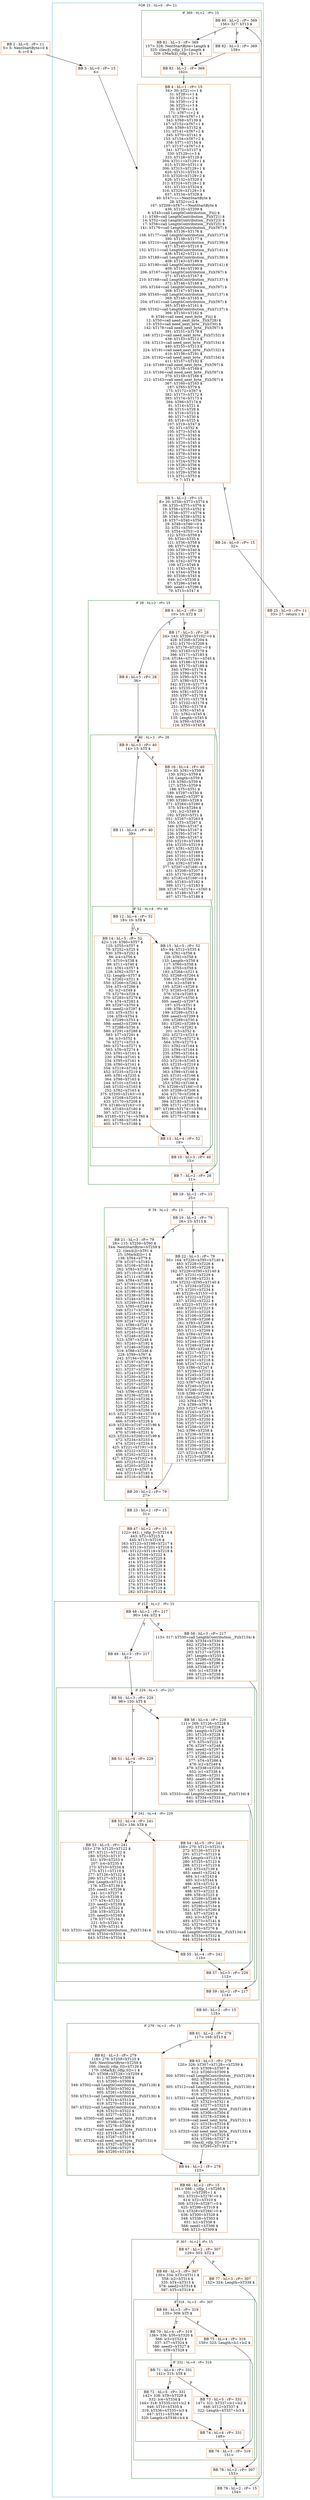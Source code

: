 digraph routine
{
fontname = helvetica; fontsize = 13;
nodesep = 0.1; ranksep = 0.5;
node [height = 0.25, width = 0.4, shape = box ];
edge [color = black ];
blok_2 [color=chocolate label="BB 2 : hL=0 : rP= 11\n5> 5: NextStartByte=0 $\n6: i=0 $\n"];

blok_2 -> blok_3;
subgraph cluster_for_15 { color=dodgerblue; label="FOR 15 : hL=0 : rP= 11";
blok_3 -> blok_4;
blok_83 -> blok_4;
blok_4 -> blok_24 [label="F"];
blok_3 [color=chocolate label="BB 3 : hL=0 : rP= 15\n6> "];

blok_24 [color=chocolate label="BB 24 : hL=0 : rP= 15\n32> "];

blok_4 [color=chocolate label="BB 4 : hL=1 : rP= 15\n34> 30: hT21=i+1 $\n31: hT28=i+1 $\n33: hT23=i+2 $\n34: hT30=i+2 $\n36: hT25=i+3 $\n26: hT79=i+1 $\n171: hT67=i+2 $\n145: hT139=hT67+1 $\n343: hT68=hT139 $\n147: hT152=hT67+1 $\n356: hT69=hT152 $\n151: hT141=hT67+2 $\n345: hT70=hT141 $\n153: hT154=hT67+2 $\n358: hT71=hT154 $\n157: hT137=hT67+3 $\n341: hT72=hT137 $\n330: hT129=i+3 $\n333: hT128=hT129 $\n304: hT311=hT129+1 $\n615: hT130=hT311 $\n306: hT315=hT129+1 $\n620: hT131=hT315 $\n310: hT320=hT129+2 $\n626: hT132=hT320 $\n312: hT324=hT129+2 $\n631: hT133=hT324 $\n316: hT329=hT129+3 $\n637: hT134=hT329 $\n40: hT47=i==NextStartByte $\n28: hT32=i<2 $\n167: hT209=hT67==NextStartByte $\n436: hT135=hT209 $\n8: hT45=call LengthContribution__Fi(i) $\n11: hT49=call LengthContribution__Fi(hT21) $\n14: hT52=call LengthContribution__Fi(hT23) $\n17: hT56=call LengthContribution__Fi(hT25) $\n141: hT176=call LengthContribution__Fi(hT67) $\n389: hT136=hT176 $\n158: hT177=call LengthContribution__Fi(hT137) $\n390: hT138=hT177 $\n146: hT210=call LengthContribution__Fi(hT139) $\n437: hT140=hT210 $\n152: hT211=call LengthContribution__Fi(hT141) $\n438: hT142=hT211 $\n220: hT189=call LengthContribution__Fi(hT139) $\n408: hT143=hT189 $\n222: hT190=call LengthContribution__Fi(hT141) $\n409: hT144=hT190 $\n206: hT167=call LengthContribution__Fi(hT67) $\n371: hT145=hT167 $\n210: hT168=call LengthContribution__Fi(hT137) $\n372: hT146=hT168 $\n205: hT164=call LengthContribution__Fi(hT67) $\n368: hT147=hT164 $\n209: hT165=call LengthContribution__Fi(hT137) $\n369: hT148=hT165 $\n204: hT161=call LengthContribution__Fi(hT67) $\n365: hT149=hT161 $\n208: hT162=call LengthContribution__Fi(hT137) $\n366: hT150=hT162 $\n9: hT46=call need_next_byte__Fi(i) $\n12: hT50=call need_next_byte__Fi(hT28) $\n15: hT53=call need_next_byte__Fi(hT30) $\n142: hT178=call need_next_byte__Fi(hT67) $\n391: hT151=hT178 $\n148: hT212=call need_next_byte__Fi(hT152) $\n439: hT153=hT212 $\n154: hT213=call need_next_byte__Fi(hT154) $\n440: hT155=hT213 $\n224: hT191=call need_next_byte__Fi(hT152) $\n410: hT156=hT191 $\n226: hT192=call need_next_byte__Fi(hT154) $\n411: hT157=hT192 $\n214: hT169=call need_next_byte__Fi(hT67) $\n373: hT158=hT169 $\n213: hT166=call need_next_byte__Fi(hT67) $\n370: hT159=hT166 $\n212: hT163=call need_next_byte__Fi(hT67) $\n367: hT160=hT163 $\n187: hT65=hT79 $\n175: hT172=hT67 $\n382: hT173=hT172 $\n383: hT174=hT173 $\n384: hT66=hT174 $\n81: hT14=hT21 $\n88: hT15=hT28 $\n83: hT16=hT23 $\n90: hT17=hT30 $\n85: hT18=hT25 $\n107: hT19=hT47 $\n92: hT1=hT32 $\n105: hT73=hT45 $\n181: hT75=hT45 $\n183: hT77=hT45 $\n185: hT20=hT45 $\n109: hT74=hT49 $\n182: hT76=hT49 $\n184: hT78=hT49 $\n186: hT22=hT49 $\n112: hT24=hT52 $\n119: hT26=hT56 $\n106: hT27=hT46 $\n110: hT29=hT50 $\n113: hT31=hT53 $\n7> 7: hT1 $\n"];

blok_4 -> blok_5;
blok_5 [color=chocolate label="BB 5 : hL=2 : rP= 15\n8> 20: hT59=hT73+hT74 $\n39: hT35=hT75+hT76 $\n19: hT58=hT35+hT52 $\n37: hT38=hT77+hT78 $\n38: hT40=hT38+hT52 $\n18: hT57=hT40+hT56 $\n29: hT48=hT46!=0 $\n32: hT51=hT50!=0 $\n35: hT54=hT53!=0 $\n122: hT33=hT59 $\n95: hT34=hT35 $\n121: hT36=hT58 $\n98: hT37=hT38 $\n100: hT39=hT40 $\n120: hT41=hT57 $\n173: hT63=hT79 $\n136: hT42=hT79 $\n108: hT2=hT48 $\n111: hT43=hT51 $\n114: hT44=hT54 $\n80: hT338=hT45 $\n649: lc1=hT338 $\n87: hT296=hT46 $\n590: need1=hT296 $\n79: hT13=hT47 $\n"];

blok_5 -> blok_6;
subgraph cluster_if_28 { color=darkgreen label="IF 28 : hL=2 : rP= 15 "; blok_6 -> blok_8 [label="T"];
blok_10 -> blok_7;
blok_6 -> blok_17 [label="F"];
blok_17 -> blok_7;
blok_6 [color=chocolate label="BB 6 : hL=2 : rP= 28\n10> 10: hT2 $\n"];

blok_8 [color=chocolate label="BB 8 : hL=3 : rP= 28\n36> "];

blok_8 -> blok_9;
subgraph cluster_if_40 { color=darkgreen label="IF 40 : hL=3 : rP= 28 "; blok_9 -> blok_11 [label="T"];
blok_13 -> blok_10;
blok_9 -> blok_16 [label="F"];
blok_16 -> blok_10;
blok_9 [color=chocolate label="BB 9 : hL=3 : rP= 40\n14> 13: hT5 $\n"];

blok_11 [color=chocolate label="BB 11 : hL=4 : rP= 40\n39> "];

blok_11 -> blok_12;
subgraph cluster_if_52 { color=darkgreen label="IF 52 : hL=4 : rP= 40 "; blok_12 -> blok_14 [label="T"];
blok_14 -> blok_13;
blok_12 -> blok_15 [label="F"];
blok_15 -> blok_13;
blok_12 [color=chocolate label="BB 12 : hL=4 : rP= 52\n18> 16: hT8 $\n"];

blok_14 [color=chocolate label="BB 14 : hL=5 : rP= 52\n42> 116: hT60=hT57 $\n125: hT55=hT57 $\n78: hT252=hT25 $\n530: hT9=hT252 $\n86: lc4=hT56 $\n97: hT10=hT38 $\n99: hT11=hT40 $\n101: hT61=hT57 $\n128: hT62=hT57 $\n132: Length=hT57 $\n74: hT262=hT21 $\n550: hT266=hT262 $\n554: hT3=hT266 $\n82: lc2=hT49 $\n75: hT279=hT28 $\n570: hT283=hT279 $\n574: hT4=hT283 $\n89: hT297=hT50 $\n593: need2=hT297 $\n103: hT5=hT51 $\n104: hT8=hT54 $\n91: hT299=hT53 $\n598: need3=hT299 $\n77: hT288=hT30 $\n580: hT291=hT288 $\n583: hT7=hT291 $\n84: lc3=hT52 $\n76: hT271=hT23 $\n560: hT274=hT271 $\n563: hT6=hT274 $\n353: hT91=hT161 $\n230: hT94=hT161 $\n234: hT95=hT161 $\n238: hT80=hT161 $\n354: hT219=hT162 $\n452: hT235=hT219 $\n495: hT81=hT235 $\n364: hT98=hT163 $\n244: hT101=hT163 $\n248: hT102=hT163 $\n252: hT82=hT163 $\n375: hT205=hT163!=0 $\n429: hT208=hT205 $\n433: hT170=hT208 $\n379: hT180=hT163!=0 $\n393: hT183=hT180 $\n397: hT171=hT183 $\n386: hT185=hT174==hT60 $\n401: hT188=hT185 $\n405: hT175=hT188 $\n"];

blok_15 [color=chocolate label="BB 15 : hL=5 : rP= 52\n45> 94: hT12=hT35 $\n96: hT61=hT58 $\n129: hT62=hT58 $\n133: Length=hT58 $\n117: hT60=hT58 $\n126: hT55=hT58 $\n193: hT264=hT21 $\n552: hT268=hT264 $\n556: hT3=hT268 $\n194: lc2=hT49 $\n195: hT281=hT28 $\n572: hT285=hT281 $\n576: hT4=hT285 $\n196: hT297=hT50 $\n595: need2=hT297 $\n197: hT5=hT51 $\n198: hT8=hT54 $\n199: hT299=hT53 $\n599: need3=hT299 $\n200: hT289=hT30 $\n581: hT292=hT289 $\n584: hT7=hT292 $\n201: lc3=hT52 $\n202: hT272=hT23 $\n561: hT275=hT272 $\n564: hT6=hT275 $\n351: hT92=hT164 $\n231: hT94=hT164 $\n235: hT95=hT164 $\n239: hT80=hT164 $\n352: hT219=hT165 $\n453: hT235=hT219 $\n496: hT81=hT235 $\n363: hT99=hT166 $\n245: hT101=hT166 $\n249: hT102=hT166 $\n253: hT82=hT166 $\n376: hT206=hT166!=0 $\n430: hT208=hT206 $\n434: hT170=hT208 $\n380: hT181=hT166!=0 $\n394: hT183=hT181 $\n398: hT171=hT183 $\n387: hT186=hT174==hT60 $\n402: hT188=hT186 $\n406: hT175=hT188 $\n"];

blok_13 [color=chocolate label="BB 13 : hL=4 : rP= 52\n19> "];

}
blok_16 [color=chocolate label="BB 16 : hL=4 : rP= 40\n23> 93: hT61=hT59 $\n130: hT62=hT59 $\n134: Length=hT59 $\n118: hT60=hT59 $\n127: hT55=hT59 $\n188: hT5=hT51 $\n189: hT297=hT50 $\n594: need2=hT297 $\n190: hT280=hT28 $\n571: hT284=hT280 $\n575: hT4=hT284 $\n191: lc2=hT49 $\n192: hT263=hT21 $\n551: hT267=hT263 $\n555: hT3=hT267 $\n349: hT93=hT167 $\n232: hT94=hT167 $\n236: hT95=hT167 $\n240: hT80=hT167 $\n350: hT219=hT168 $\n454: hT235=hT219 $\n497: hT81=hT235 $\n362: hT100=hT169 $\n246: hT101=hT169 $\n250: hT102=hT169 $\n254: hT82=hT169 $\n377: hT207=hT169!=0 $\n431: hT208=hT207 $\n435: hT170=hT208 $\n381: hT182=hT169!=0 $\n395: hT183=hT182 $\n399: hT171=hT183 $\n388: hT187=hT174==hT60 $\n403: hT188=hT187 $\n407: hT175=hT188 $\n"];

blok_10 [color=chocolate label="BB 10 : hL=3 : rP= 40\n15> "];

}
blok_17 [color=chocolate label="BB 17 : hL=3 : rP= 28\n24> 143: hT204=hT102!=0 $\n428: hT208=hT204 $\n432: hT170=hT208 $\n216: hT179=hT102!=0 $\n392: hT183=hT179 $\n396: hT171=hT183 $\n218: hT184=hT174==hT45 $\n400: hT188=hT184 $\n404: hT175=hT188 $\n340: hT90=hT176 $\n229: hT94=hT176 $\n233: hT95=hT176 $\n237: hT80=hT176 $\n342: hT219=hT177 $\n451: hT235=hT219 $\n494: hT81=hT235 $\n355: hT97=hT178 $\n243: hT101=hT178 $\n247: hT102=hT178 $\n251: hT82=hT178 $\n21: hT61=hT45 $\n131: hT62=hT45 $\n135: Length=hT45 $\n24: hT60=hT45 $\n124: hT55=hT45 $\n"];

blok_7 [color=chocolate label="BB 7 : hL=2 : rP= 28\n11> "];

}
blok_7 -> blok_18;
blok_18 [color=chocolate label="BB 18 : hL=2 : rP= 15\n25> "];

blok_18 -> blok_19;
subgraph cluster_if_79 { color=darkgreen label="IF 79 : hL=2 : rP= 15 "; blok_19 -> blok_21 [label="T"];
blok_21 -> blok_20;
blok_19 -> blok_22 [label="F"];
blok_22 -> blok_20;
blok_19 [color=chocolate label="BB 19 : hL=2 : rP= 79\n26> 23: hT13 $\n"];

blok_21 [color=chocolate label="BB 21 : hL=3 : rP= 79\n28> 115: hT259=hT60 $\n544: NextStartByte=hT259 $\n22: ((len)[i])=hT61 $\n25: ((Mark)[i])=1 $\n138: hT64=hT79 $\n378: hT107=hT183 $\n260: hT108=hT183 $\n262: hT83=hT183 $\n385: hT110=hT188 $\n264: hT111=hT188 $\n266: hT84=hT188 $\n347: hT193=hT189 $\n412: hT196=hT193 $\n416: hT199=hT196 $\n420: hT238=hT199 $\n503: hT244=hT238 $\n515: hT249=hT244 $\n525: hT85=hT249 $\n348: hT217=hT190 $\n448: hT218=hT217 $\n450: hT241=hT218 $\n509: hT247=hT241 $\n521: hT86=hT247 $\n360: hT239=hT191 $\n505: hT245=hT239 $\n517: hT248=hT245 $\n523: hT87=hT248 $\n361: hT240=hT192 $\n507: hT246=hT240 $\n519: hT88=hT246 $\n228: hT89=hT67 $\n242: hT194=hT95 $\n413: hT197=hT194 $\n417: hT200=hT197 $\n421: hT237=hT200 $\n501: hT243=hT237 $\n513: hT250=hT243 $\n527: hT255=hT250 $\n537: hT257=hT255 $\n541: hT258=hT257 $\n543: hT96=hT258 $\n256: hT236=hT102 $\n499: hT242=hT236 $\n511: hT251=hT242 $\n529: hT256=hT251 $\n539: hT103=hT256 $\n415: hT227=hT194+hT193 $\n464: hT228=hT227 $\n466: hT195=hT228 $\n419: hT230=hT197+hT196 $\n468: hT231=hT230 $\n470: hT198=hT231 $\n423: hT233=hT200+hT199 $\n472: hT234=hT233 $\n474: hT201=hT234 $\n425: hT221=hT191!=0 $\n456: hT222=hT221 $\n458: hT202=hT222 $\n427: hT224=hT192!=0 $\n460: hT225=hT224 $\n462: hT203=hT225 $\n442: hT214=hT67 $\n444: hT215=hT183 $\n446: hT216=hT188 $\n"];

blok_22 [color=chocolate label="BB 22 : hL=3 : rP= 79\n30> 164: hT226=hT95+hT140 $\n463: hT228=hT226 $\n465: hT195=hT228 $\n162: hT229=hT95+hT140 $\n467: hT231=hT229 $\n469: hT198=hT231 $\n159: hT232=hT95+hT140 $\n471: hT234=hT232 $\n473: hT201=hT234 $\n149: hT220=hT153!=0 $\n455: hT222=hT220 $\n457: hT202=hT222 $\n155: hT223=hT155!=0 $\n459: hT225=hT223 $\n461: hT203=hT225 $\n374: hT106=hT208 $\n259: hT108=hT208 $\n261: hT83=hT208 $\n339: hT109=hT209 $\n263: hT111=hT209 $\n265: hT84=hT209 $\n344: hT238=hT210 $\n502: hT244=hT238 $\n514: hT249=hT244 $\n524: hT85=hT249 $\n346: hT217=hT211 $\n447: hT218=hT217 $\n449: hT241=hT218 $\n508: hT247=hT241 $\n520: hT86=hT247 $\n357: hT239=hT212 $\n504: hT245=hT239 $\n516: hT248=hT245 $\n522: hT87=hT248 $\n359: hT240=hT213 $\n506: hT246=hT240 $\n518: hT88=hT246 $\n123: ((len)[i])=hT62 $\n102: hT64=hT79 $\n174: hT89=hT67 $\n203: hT237=hT95 $\n500: hT243=hT237 $\n512: hT250=hT243 $\n526: hT255=hT250 $\n536: hT257=hT255 $\n540: hT258=hT257 $\n542: hT96=hT258 $\n211: hT236=hT102 $\n498: hT242=hT236 $\n510: hT251=hT242 $\n528: hT256=hT251 $\n538: hT103=hT256 $\n227: hT214=hT67 $\n215: hT215=hT208 $\n217: hT216=hT209 $\n"];

blok_20 [color=chocolate label="BB 20 : hL=2 : rP= 79\n27> "];

}
blok_20 -> blok_23;
blok_23 [color=chocolate label="BB 23 : hL=2 : rP= 15\n31> "];

blok_23 -> blok_47;
blok_47 [color=chocolate label="BB 47 : hL=2 : rP= 15\n122> 441: i_rdlp_0=hT214 $\n443: hT2=hT215 $\n445: hT13=hT216 $\n163: hT123=hT198+hT217 $\n160: hT119=hT201+hT218 $\n161: hT122=hT119+hT219 $\n424: hT104=hT222 $\n426: hT105=hT225 $\n414: hT124=hT228 $\n284: hT112=hT228 $\n418: hT114=hT231 $\n271: hT113=hT231 $\n283: hT115=hT123 $\n422: hT117=hT234 $\n274: hT116=hT234 $\n276: hT118=hT119 $\n282: hT120=hT122 $\n"];

blok_47 -> blok_48;
subgraph cluster_if_217 { color=darkgreen label="IF 217 : hL=2 : rP= 15 "; blok_48 -> blok_49 [label="T"];
blok_57 -> blok_59;
blok_48 -> blok_58 [label="F"];
blok_58 -> blok_59;
blok_48 [color=chocolate label="BB 48 : hL=2 : rP= 217\n90> 144: hT2 $\n"];

blok_49 [color=chocolate label="BB 49 : hL=3 : rP= 217\n91> "];

blok_49 -> blok_50;
subgraph cluster_if_229 { color=darkgreen label="IF 229 : hL=3 : rP= 217 "; blok_50 -> blok_51 [label="T"];
blok_55 -> blok_57;
blok_50 -> blok_56 [label="F"];
blok_56 -> blok_57;
blok_50 [color=chocolate label="BB 50 : hL=3 : rP= 229\n96> 150: hT5 $\n"];

blok_51 [color=chocolate label="BB 51 : hL=4 : rP= 229\n97> "];

blok_51 -> blok_52;
subgraph cluster_if_241 { color=darkgreen label="IF 241 : hL=4 : rP= 229 "; blok_52 -> blok_53 [label="T"];
blok_53 -> blok_55;
blok_52 -> blok_54 [label="F"];
blok_54 -> blok_55;
blok_52 [color=chocolate label="BB 52 : hL=4 : rP= 241\n102> 156: hT8 $\n"];

blok_53 [color=chocolate label="BB 53 : hL=5 : rP= 241\n103> 279: hT125=hT122 $\n287: hT121=hT122 $\n180: hT253=hT137 $\n531: hT9=hT253 $\n207: lc4=hT235 $\n273: hT10=hT234 $\n275: hT11=hT119 $\n277: hT126=hT122 $\n290: hT127=hT122 $\n294: Length=hT122 $\n176: hT3=hT139 $\n255: need1=hT236 $\n241: lc1=hT237 $\n219: lc2=hT238 $\n177: hT4=hT152 $\n223: need2=hT239 $\n257: hT5=hT222 $\n258: hT8=hT225 $\n225: need3=hT240 $\n179: hT7=hT154 $\n221: lc3=hT241 $\n178: hT6=hT141 $\n533: hT331=call LengthContribution__Fi(hT134) $\n639: hT334=hT331 $\n643: hT254=hT334 $\n"];

blok_54 [color=chocolate label="BB 54 : hL=5 : rP= 241\n108> 270: hT12=hT231 $\n272: hT126=hT123 $\n291: hT127=hT123 $\n295: Length=hT123 $\n280: hT125=hT123 $\n288: hT121=hT123 $\n482: hT3=hT139 $\n483: need1=hT242 $\n484: lc1=hT243 $\n485: lc2=hT244 $\n486: hT4=hT152 $\n487: need2=hT245 $\n488: hT5=hT222 $\n489: hT8=hT225 $\n490: hT299=hT246 $\n600: need3=hT299 $\n491: hT290=hT154 $\n582: hT293=hT290 $\n585: hT7=hT293 $\n492: lc3=hT247 $\n493: hT273=hT141 $\n562: hT276=hT273 $\n565: hT6=hT276 $\n534: hT332=call LengthContribution__Fi(hT134) $\n640: hT334=hT332 $\n644: hT254=hT334 $\n"];

blok_55 [color=chocolate label="BB 55 : hL=4 : rP= 241\n110> "];

}
blok_56 [color=chocolate label="BB 56 : hL=4 : rP= 229\n111> 269: hT126=hT228 $\n292: hT127=hT228 $\n296: Length=hT228 $\n281: hT125=hT228 $\n289: hT121=hT228 $\n475: hT5=hT222 $\n476: hT297=hT248 $\n596: need2=hT297 $\n477: hT282=hT152 $\n573: hT286=hT282 $\n577: hT4=hT286 $\n478: lc2=hT249 $\n479: hT338=hT250 $\n652: lc1=hT338 $\n480: hT296=hT251 $\n592: need1=hT296 $\n481: hT265=hT139 $\n553: hT269=hT265 $\n557: hT3=hT269 $\n535: hT333=call LengthContribution__Fi(hT134) $\n641: hT334=hT333 $\n645: hT254=hT334 $\n"];

blok_57 [color=chocolate label="BB 57 : hL=3 : rP= 229\n112> "];

}
blok_58 [color=chocolate label="BB 58 : hL=3 : rP= 217\n113> 317: hT330=call LengthContribution__Fi(hT134) $\n638: hT334=hT330 $\n642: hT254=hT334 $\n165: hT126=hT255 $\n293: hT127=hT255 $\n297: Length=hT255 $\n267: hT296=hT256 $\n591: need1=hT296 $\n268: hT338=hT257 $\n650: lc1=hT338 $\n169: hT125=hT258 $\n286: hT121=hT258 $\n"];

blok_59 [color=chocolate label="BB 59 : hL=2 : rP= 217\n114> "];

}
blok_59 -> blok_60;
blok_60 [color=chocolate label="BB 60 : hL=2 : rP= 15\n115> "];

blok_60 -> blok_61;
subgraph cluster_if_279 { color=darkgreen label="IF 279 : hL=2 : rP= 15 "; blok_61 -> blok_62 [label="T"];
blok_62 -> blok_64;
blok_61 -> blok_63 [label="F"];
blok_63 -> blok_64;
blok_61 [color=chocolate label="BB 61 : hL=2 : rP= 279\n117> 168: hT13 $\n"];

blok_62 [color=chocolate label="BB 62 : hL=3 : rP= 279\n118> 278: hT259=hT125 $\n545: NextStartByte=hT259 $\n166: ((len)[i_rdlp_0])=hT126 $\n170: ((Mark)[i_rdlp_0])=1 $\n547: hT308=hT128==hT259 $\n611: hT309=hT308 $\n613: hT260=hT309 $\n549: hT302=call LengthContribution__Fi(hT128) $\n603: hT303=hT302 $\n605: hT261=hT303 $\n559: hT313=call LengthContribution__Fi(hT130) $\n617: hT314=hT313 $\n619: hT270=hT314 $\n567: hT322=call LengthContribution__Fi(hT132) $\n628: hT323=hT322 $\n630: hT277=hT323 $\n569: hT305=call need_next_byte__Fi(hT128) $\n607: hT306=hT305 $\n609: hT278=hT306 $\n579: hT317=call need_next_byte__Fi(hT131) $\n622: hT318=hT317 $\n624: hT287=hT318 $\n587: hT326=call need_next_byte__Fi(hT133) $\n633: hT327=hT326 $\n635: hT294=hT327 $\n589: hT295=hT129 $\n"];

blok_63 [color=chocolate label="BB 63 : hL=3 : rP= 279\n120> 326: hT307=hT128==hT259 $\n610: hT309=hT307 $\n612: hT260=hT309 $\n300: hT301=call LengthContribution__Fi(hT128) $\n602: hT303=hT301 $\n604: hT261=hT303 $\n305: hT312=call LengthContribution__Fi(hT130) $\n616: hT314=hT312 $\n618: hT270=hT314 $\n311: hT321=call LengthContribution__Fi(hT132) $\n627: hT323=hT321 $\n629: hT277=hT323 $\n301: hT304=call need_next_byte__Fi(hT128) $\n606: hT306=hT304 $\n608: hT278=hT306 $\n307: hT316=call need_next_byte__Fi(hT131) $\n621: hT318=hT316 $\n623: hT287=hT318 $\n313: hT325=call need_next_byte__Fi(hT133) $\n632: hT327=hT325 $\n634: hT294=hT327 $\n285: ((len)[i_rdlp_0])=hT127 $\n332: hT295=hT129 $\n"];

blok_64 [color=chocolate label="BB 64 : hL=2 : rP= 279\n123> "];

}
blok_64 -> blok_66;
blok_66 [color=chocolate label="BB 66 : hL=2 : rP= 15\n161> 588: i_rdlp_1=hT295 $\n331: i=hT295+1 $\n302: hT310=hT278!=0 $\n614: hT2=hT310 $\n308: hT319=hT287!=0 $\n625: hT298=hT319 $\n314: hT328=hT294!=0 $\n636: hT300=hT328 $\n548: hT338=hT303 $\n651: lc1=hT338 $\n568: need1=hT306 $\n546: hT13=hT309 $\n"];

blok_66 -> blok_67;
subgraph cluster_if_307 { color=darkgreen label="IF 307 : hL=2 : rP= 15 "; blok_67 -> blok_68 [label="T"];
blok_76 -> blok_78;
blok_67 -> blok_77 [label="F"];
blok_77 -> blok_78;
blok_67 [color=chocolate label="BB 67 : hL=2 : rP= 307\n129> 303: hT2 $\n"];

blok_68 [color=chocolate label="BB 68 : hL=3 : rP= 307\n130> 334: hT3=hT311 $\n558: lc2=hT314 $\n335: hT4=hT315 $\n578: need2=hT318 $\n597: hT5=hT319 $\n"];

blok_68 -> blok_69;
subgraph cluster_if_319 { color=darkgreen label="IF 319 : hL=3 : rP= 307 "; blok_69 -> blok_70 [label="T"];
blok_74 -> blok_76;
blok_69 -> blok_75 [label="F"];
blok_75 -> blok_76;
blok_69 [color=chocolate label="BB 69 : hL=3 : rP= 319\n135> 309: hT5 $\n"];

blok_70 [color=chocolate label="BB 70 : hL=4 : rP= 319\n136> 336: hT6=hT320 $\n566: lc3=hT323 $\n337: hT7=hT324 $\n586: need3=hT327 $\n601: hT8=hT328 $\n"];

blok_70 -> blok_71;
subgraph cluster_if_331 { color=darkgreen label="IF 331 : hL=4 : rP= 319 "; blok_71 -> blok_72 [label="T"];
blok_72 -> blok_74;
blok_71 -> blok_73 [label="F"];
blok_73 -> blok_74;
blok_71 [color=chocolate label="BB 71 : hL=4 : rP= 331\n141> 315: hT8 $\n"];

blok_72 [color=chocolate label="BB 72 : hL=5 : rP= 331\n142> 338: hT9=hT329 $\n532: lc4=hT334 $\n144> 318: hT335=lc1+lc2 $\n646: hT10=hT335 $\n319: hT336=hT335+lc3 $\n647: hT11=hT336 $\n320: Length=hT336+lc4 $\n"];

blok_73 [color=chocolate label="BB 73 : hL=5 : rP= 331\n147> 321: hT337=lc1+lc2 $\n648: hT12=hT337 $\n322: Length=hT337+lc3 $\n"];

blok_74 [color=chocolate label="BB 74 : hL=4 : rP= 331\n149> "];

}
blok_75 [color=chocolate label="BB 75 : hL=4 : rP= 319\n150> 323: Length=lc1+lc2 $\n"];

blok_76 [color=chocolate label="BB 76 : hL=3 : rP= 319\n151> "];

}
blok_77 [color=chocolate label="BB 77 : hL=3 : rP= 307\n152> 324: Length=hT338 $\n"];

blok_78 [color=chocolate label="BB 78 : hL=2 : rP= 307\n153> "];

}
blok_78 -> blok_79;
blok_79 [color=chocolate label="BB 79 : hL=2 : rP= 15\n154> "];

blok_79 -> blok_80;
subgraph cluster_if_369 { color=darkgreen label="IF 369 : hL=2 : rP= 15 "; blok_80 -> blok_81 [label="T"];
blok_81 -> blok_83;
blok_80 -> blok_82 [label="F"];
blok_82 -> blok_83;
blok_80 [color=chocolate label="BB 80 : hL=2 : rP= 369\n156> 327: hT13 $\n"];

blok_81 [color=chocolate label="BB 81 : hL=3 : rP= 369\n157> 328: NextStartByte=Length $\n325: ((len)[i_rdlp_1])=Length $\n329: ((Mark)[i_rdlp_1])=1 $\n"];

blok_82 [color=chocolate label="BB 82 : hL=3 : rP= 369\n159> "];

blok_83 [color=chocolate label="BB 83 : hL=2 : rP= 369\n162> "];

}
}
blok_24 -> blok_25;
blok_25 [color=chocolate label="BB 25 : hL=0 : rP= 11\n33> 27: return 1 $\n"];

}
